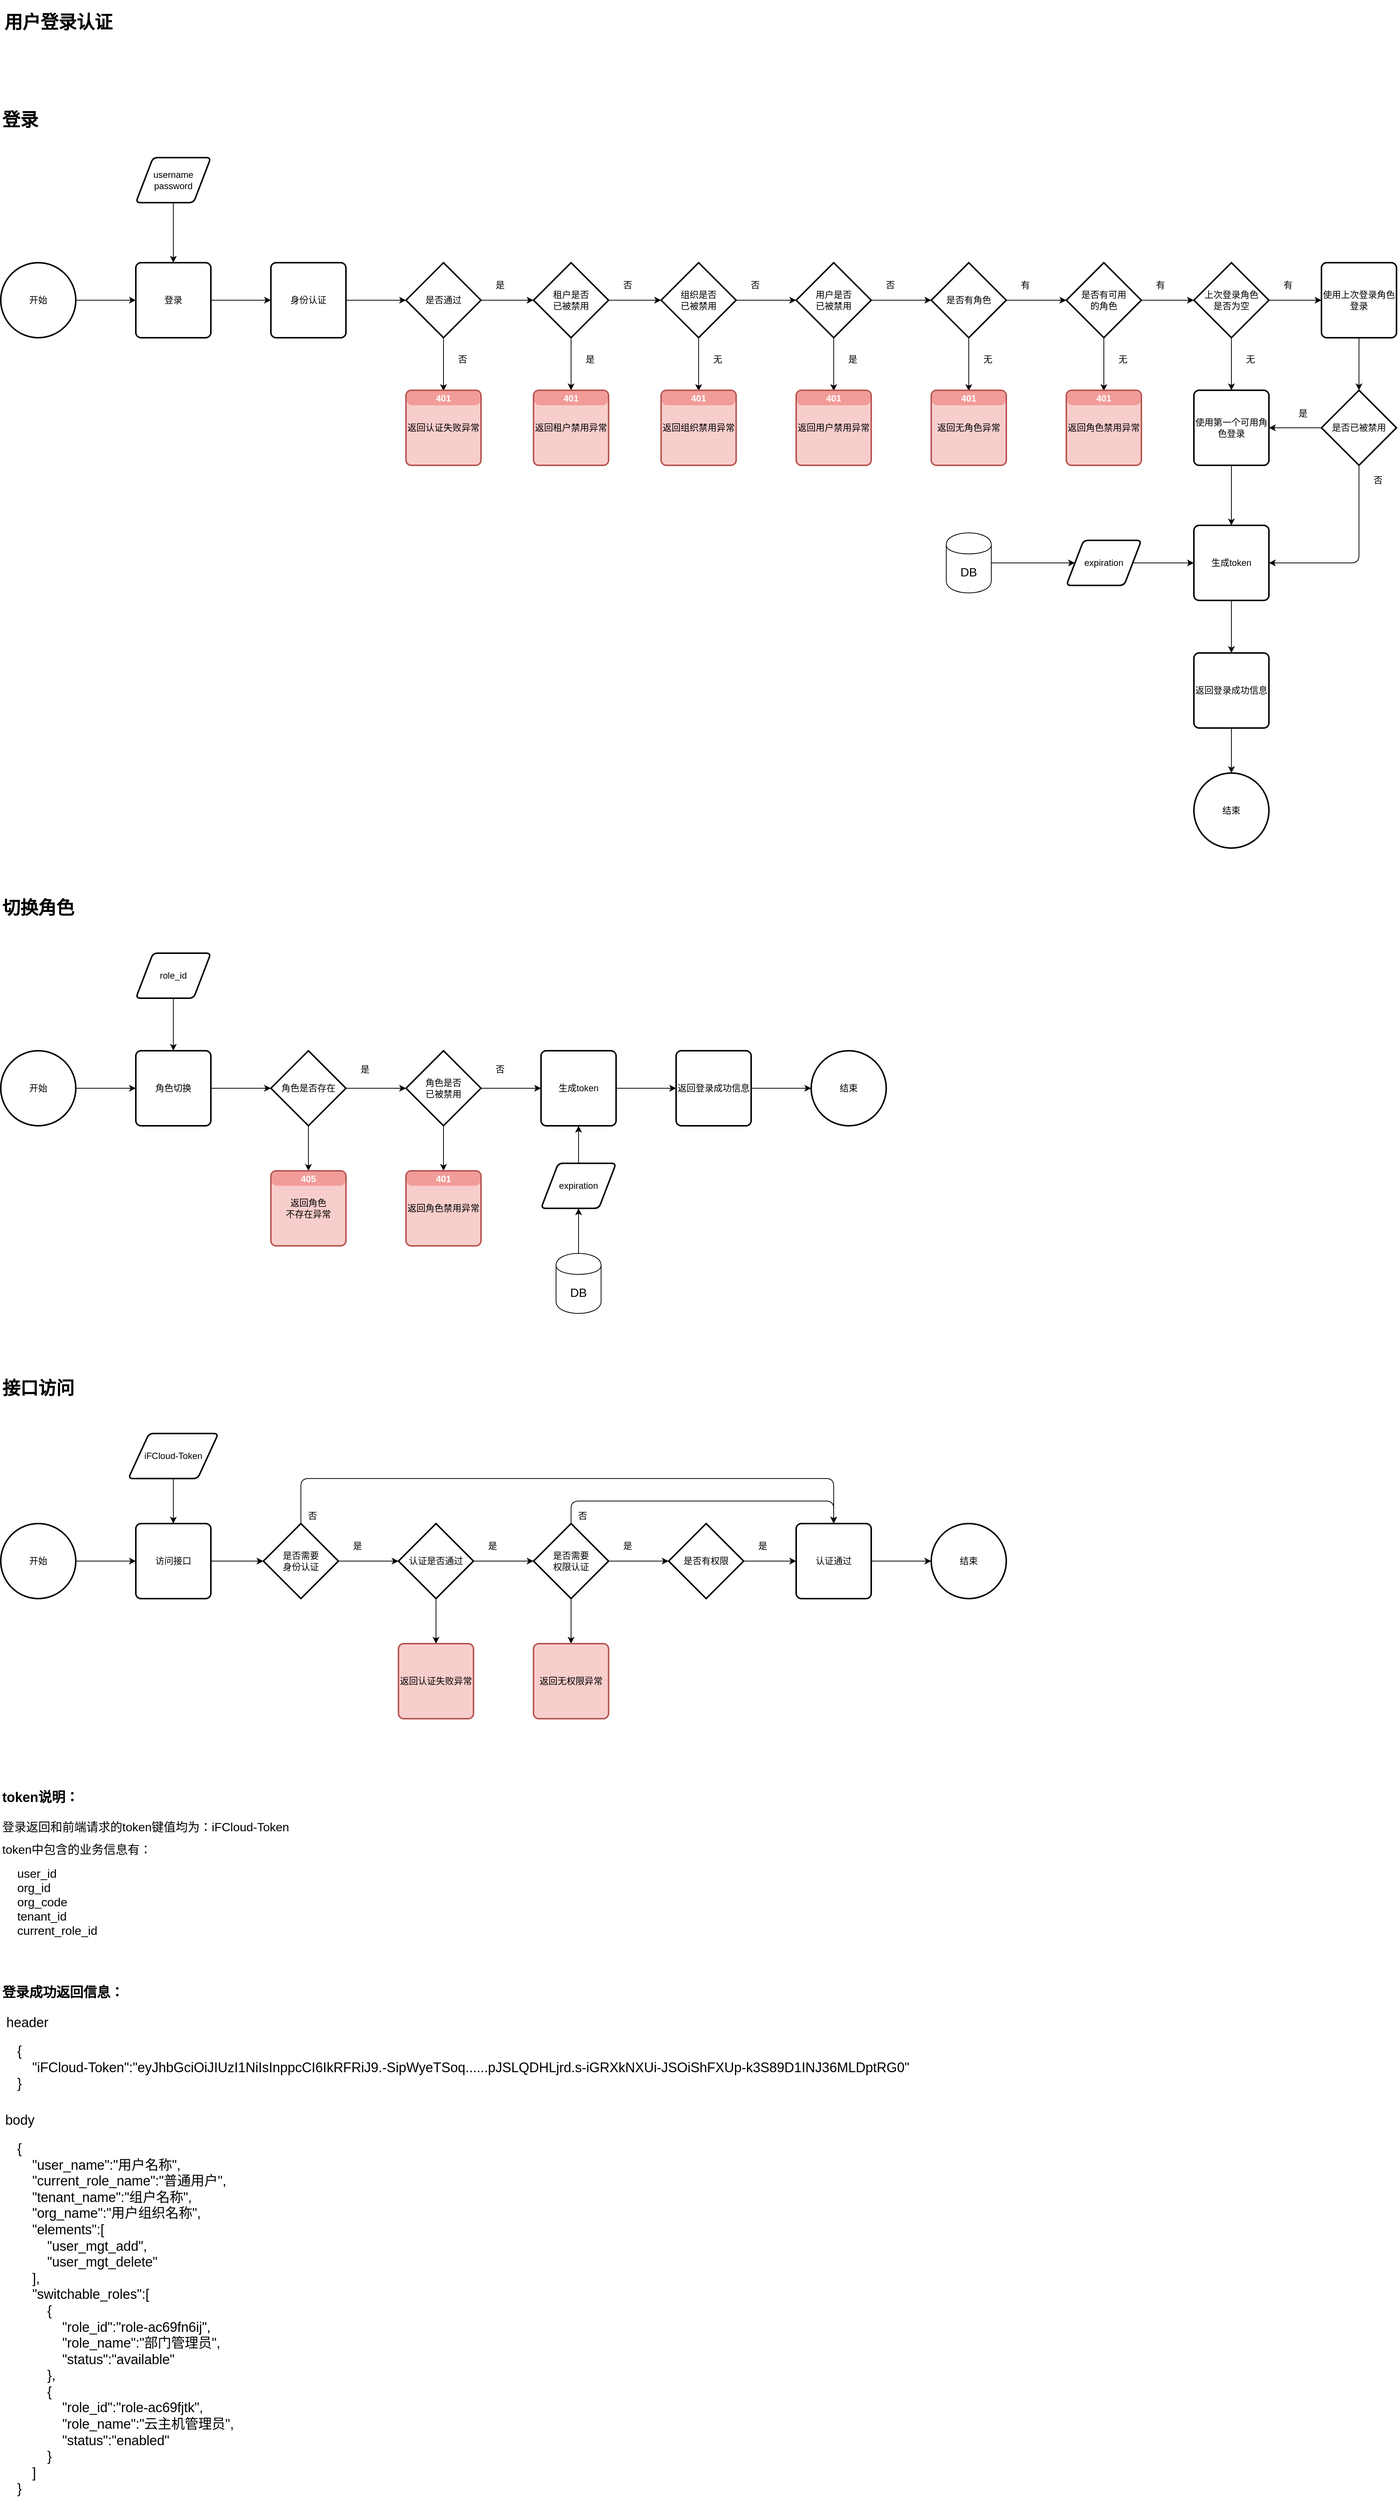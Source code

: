 <mxfile version="12.8.1" type="github">
  <diagram id="bKKuNhbVg70CuKS0t8Wp" name="第 1 页">
    <mxGraphModel dx="2000" dy="1172" grid="1" gridSize="10" guides="1" tooltips="1" connect="1" arrows="1" fold="1" page="1" pageScale="1" pageWidth="2000" pageHeight="1200" math="0" shadow="0">
      <root>
        <mxCell id="0" />
        <mxCell id="1" parent="0" />
        <mxCell id="bSy5o8476wJf-g97gq2l-7" value="" style="edgeStyle=orthogonalEdgeStyle;rounded=0;orthogonalLoop=1;jettySize=auto;html=1;" edge="1" parent="1" source="bSy5o8476wJf-g97gq2l-1" target="bSy5o8476wJf-g97gq2l-6">
          <mxGeometry relative="1" as="geometry" />
        </mxCell>
        <mxCell id="bSy5o8476wJf-g97gq2l-1" value="登录" style="rounded=1;whiteSpace=wrap;html=1;absoluteArcSize=1;arcSize=14;strokeWidth=2;" vertex="1" parent="1">
          <mxGeometry x="220" y="380" width="100" height="100" as="geometry" />
        </mxCell>
        <mxCell id="bSy5o8476wJf-g97gq2l-9" style="edgeStyle=orthogonalEdgeStyle;rounded=0;orthogonalLoop=1;jettySize=auto;html=1;" edge="1" parent="1" source="bSy5o8476wJf-g97gq2l-6" target="bSy5o8476wJf-g97gq2l-8">
          <mxGeometry relative="1" as="geometry" />
        </mxCell>
        <mxCell id="bSy5o8476wJf-g97gq2l-6" value="身份认证" style="rounded=1;whiteSpace=wrap;html=1;absoluteArcSize=1;arcSize=14;strokeWidth=2;" vertex="1" parent="1">
          <mxGeometry x="400" y="380" width="100" height="100" as="geometry" />
        </mxCell>
        <mxCell id="bSy5o8476wJf-g97gq2l-5" style="edgeStyle=orthogonalEdgeStyle;rounded=0;orthogonalLoop=1;jettySize=auto;html=1;" edge="1" parent="1" source="bSy5o8476wJf-g97gq2l-2" target="bSy5o8476wJf-g97gq2l-1">
          <mxGeometry relative="1" as="geometry" />
        </mxCell>
        <mxCell id="bSy5o8476wJf-g97gq2l-2" value="username&lt;br&gt;password" style="shape=parallelogram;html=1;strokeWidth=2;perimeter=parallelogramPerimeter;whiteSpace=wrap;rounded=1;arcSize=12;size=0.23;" vertex="1" parent="1">
          <mxGeometry x="220" y="240" width="100" height="60" as="geometry" />
        </mxCell>
        <mxCell id="bSy5o8476wJf-g97gq2l-14" value="" style="edgeStyle=orthogonalEdgeStyle;rounded=0;orthogonalLoop=1;jettySize=auto;html=1;entryX=0;entryY=0.5;entryDx=0;entryDy=0;entryPerimeter=0;" edge="1" parent="1" source="bSy5o8476wJf-g97gq2l-8" target="bSy5o8476wJf-g97gq2l-17">
          <mxGeometry relative="1" as="geometry">
            <mxPoint x="760" y="430" as="targetPoint" />
          </mxGeometry>
        </mxCell>
        <mxCell id="bSy5o8476wJf-g97gq2l-169" value="" style="edgeStyle=orthogonalEdgeStyle;rounded=1;orthogonalLoop=1;jettySize=auto;html=1;fontSize=12;" edge="1" parent="1" source="bSy5o8476wJf-g97gq2l-8" target="bSy5o8476wJf-g97gq2l-168">
          <mxGeometry relative="1" as="geometry" />
        </mxCell>
        <mxCell id="bSy5o8476wJf-g97gq2l-8" value="是否通过" style="strokeWidth=2;html=1;shape=mxgraph.flowchart.decision;whiteSpace=wrap;" vertex="1" parent="1">
          <mxGeometry x="580" y="380" width="100" height="100" as="geometry" />
        </mxCell>
        <mxCell id="bSy5o8476wJf-g97gq2l-12" value="否" style="text;html=1;align=center;verticalAlign=middle;resizable=0;points=[];autosize=1;" vertex="1" parent="1">
          <mxGeometry x="640" y="499" width="30" height="20" as="geometry" />
        </mxCell>
        <mxCell id="bSy5o8476wJf-g97gq2l-16" value="是" style="text;html=1;align=center;verticalAlign=middle;resizable=0;points=[];autosize=1;" vertex="1" parent="1">
          <mxGeometry x="690" y="400" width="30" height="20" as="geometry" />
        </mxCell>
        <mxCell id="bSy5o8476wJf-g97gq2l-19" style="edgeStyle=orthogonalEdgeStyle;rounded=0;orthogonalLoop=1;jettySize=auto;html=1;entryX=0.5;entryY=0;entryDx=0;entryDy=0;" edge="1" parent="1" source="bSy5o8476wJf-g97gq2l-17" target="bSy5o8476wJf-g97gq2l-163">
          <mxGeometry relative="1" as="geometry">
            <mxPoint x="800" y="550" as="targetPoint" />
          </mxGeometry>
        </mxCell>
        <mxCell id="bSy5o8476wJf-g97gq2l-56" style="edgeStyle=orthogonalEdgeStyle;rounded=0;orthogonalLoop=1;jettySize=auto;html=1;entryX=0;entryY=0.5;entryDx=0;entryDy=0;entryPerimeter=0;" edge="1" parent="1" source="bSy5o8476wJf-g97gq2l-17" target="bSy5o8476wJf-g97gq2l-53">
          <mxGeometry relative="1" as="geometry" />
        </mxCell>
        <mxCell id="bSy5o8476wJf-g97gq2l-17" value="租户是否&lt;br&gt;已被禁用" style="strokeWidth=2;html=1;shape=mxgraph.flowchart.decision;whiteSpace=wrap;" vertex="1" parent="1">
          <mxGeometry x="750" y="380" width="100" height="100" as="geometry" />
        </mxCell>
        <mxCell id="bSy5o8476wJf-g97gq2l-28" value="" style="edgeStyle=orthogonalEdgeStyle;rounded=0;orthogonalLoop=1;jettySize=auto;html=1;" edge="1" parent="1" source="bSy5o8476wJf-g97gq2l-21" target="bSy5o8476wJf-g97gq2l-27">
          <mxGeometry relative="1" as="geometry" />
        </mxCell>
        <mxCell id="bSy5o8476wJf-g97gq2l-183" value="" style="edgeStyle=orthogonalEdgeStyle;rounded=1;orthogonalLoop=1;jettySize=auto;html=1;fontSize=12;" edge="1" parent="1" source="bSy5o8476wJf-g97gq2l-21" target="bSy5o8476wJf-g97gq2l-180">
          <mxGeometry relative="1" as="geometry" />
        </mxCell>
        <mxCell id="bSy5o8476wJf-g97gq2l-21" value="是否有角色" style="strokeWidth=2;html=1;shape=mxgraph.flowchart.decision;whiteSpace=wrap;" vertex="1" parent="1">
          <mxGeometry x="1280" y="380" width="100" height="100" as="geometry" />
        </mxCell>
        <mxCell id="bSy5o8476wJf-g97gq2l-33" value="" style="edgeStyle=orthogonalEdgeStyle;rounded=0;orthogonalLoop=1;jettySize=auto;html=1;" edge="1" parent="1" source="bSy5o8476wJf-g97gq2l-27" target="bSy5o8476wJf-g97gq2l-32">
          <mxGeometry relative="1" as="geometry" />
        </mxCell>
        <mxCell id="bSy5o8476wJf-g97gq2l-187" value="" style="edgeStyle=orthogonalEdgeStyle;rounded=1;orthogonalLoop=1;jettySize=auto;html=1;fontSize=12;" edge="1" parent="1" source="bSy5o8476wJf-g97gq2l-27" target="bSy5o8476wJf-g97gq2l-186">
          <mxGeometry relative="1" as="geometry" />
        </mxCell>
        <mxCell id="bSy5o8476wJf-g97gq2l-27" value="是否有可用&lt;br&gt;的角色" style="strokeWidth=2;html=1;shape=mxgraph.flowchart.decision;whiteSpace=wrap;" vertex="1" parent="1">
          <mxGeometry x="1460" y="380" width="100" height="100" as="geometry" />
        </mxCell>
        <mxCell id="bSy5o8476wJf-g97gq2l-37" style="edgeStyle=orthogonalEdgeStyle;rounded=0;orthogonalLoop=1;jettySize=auto;html=1;entryX=0.5;entryY=0;entryDx=0;entryDy=0;" edge="1" parent="1" source="bSy5o8476wJf-g97gq2l-32" target="bSy5o8476wJf-g97gq2l-36">
          <mxGeometry relative="1" as="geometry" />
        </mxCell>
        <mxCell id="bSy5o8476wJf-g97gq2l-40" style="edgeStyle=orthogonalEdgeStyle;rounded=0;orthogonalLoop=1;jettySize=auto;html=1;" edge="1" parent="1" source="bSy5o8476wJf-g97gq2l-32" target="bSy5o8476wJf-g97gq2l-39">
          <mxGeometry relative="1" as="geometry" />
        </mxCell>
        <mxCell id="bSy5o8476wJf-g97gq2l-32" value="上次登录角色&lt;br&gt;是否为空" style="strokeWidth=2;html=1;shape=mxgraph.flowchart.decision;whiteSpace=wrap;" vertex="1" parent="1">
          <mxGeometry x="1630" y="380" width="100" height="100" as="geometry" />
        </mxCell>
        <mxCell id="bSy5o8476wJf-g97gq2l-20" value="是" style="text;html=1;align=center;verticalAlign=middle;resizable=0;points=[];autosize=1;" vertex="1" parent="1">
          <mxGeometry x="810" y="499" width="30" height="20" as="geometry" />
        </mxCell>
        <mxCell id="bSy5o8476wJf-g97gq2l-23" value="否" style="text;html=1;align=center;verticalAlign=middle;resizable=0;points=[];autosize=1;" vertex="1" parent="1">
          <mxGeometry x="860" y="400" width="30" height="20" as="geometry" />
        </mxCell>
        <mxCell id="bSy5o8476wJf-g97gq2l-26" value="无" style="text;html=1;align=center;verticalAlign=middle;resizable=0;points=[];autosize=1;" vertex="1" parent="1">
          <mxGeometry x="1340" y="499" width="30" height="20" as="geometry" />
        </mxCell>
        <mxCell id="bSy5o8476wJf-g97gq2l-31" value="无" style="text;html=1;align=center;verticalAlign=middle;resizable=0;points=[];autosize=1;" vertex="1" parent="1">
          <mxGeometry x="1520" y="499" width="30" height="20" as="geometry" />
        </mxCell>
        <mxCell id="bSy5o8476wJf-g97gq2l-34" value="有" style="text;html=1;align=center;verticalAlign=middle;resizable=0;points=[];autosize=1;" vertex="1" parent="1">
          <mxGeometry x="1390" y="400" width="30" height="20" as="geometry" />
        </mxCell>
        <mxCell id="bSy5o8476wJf-g97gq2l-35" value="有" style="text;html=1;align=center;verticalAlign=middle;resizable=0;points=[];autosize=1;" vertex="1" parent="1">
          <mxGeometry x="1570" y="400" width="30" height="20" as="geometry" />
        </mxCell>
        <mxCell id="bSy5o8476wJf-g97gq2l-47" value="" style="edgeStyle=orthogonalEdgeStyle;rounded=0;orthogonalLoop=1;jettySize=auto;html=1;" edge="1" parent="1" source="bSy5o8476wJf-g97gq2l-36" target="bSy5o8476wJf-g97gq2l-46">
          <mxGeometry relative="1" as="geometry" />
        </mxCell>
        <mxCell id="bSy5o8476wJf-g97gq2l-36" value="使用第一个可用角色登录" style="rounded=1;whiteSpace=wrap;html=1;absoluteArcSize=1;arcSize=14;strokeWidth=2;" vertex="1" parent="1">
          <mxGeometry x="1630" y="550" width="100" height="100" as="geometry" />
        </mxCell>
        <mxCell id="bSy5o8476wJf-g97gq2l-51" value="" style="edgeStyle=orthogonalEdgeStyle;rounded=0;orthogonalLoop=1;jettySize=auto;html=1;" edge="1" parent="1" source="bSy5o8476wJf-g97gq2l-46" target="bSy5o8476wJf-g97gq2l-50">
          <mxGeometry relative="1" as="geometry" />
        </mxCell>
        <mxCell id="bSy5o8476wJf-g97gq2l-46" value="生成token" style="rounded=1;whiteSpace=wrap;html=1;absoluteArcSize=1;arcSize=14;strokeWidth=2;" vertex="1" parent="1">
          <mxGeometry x="1630" y="730" width="100" height="100" as="geometry" />
        </mxCell>
        <mxCell id="bSy5o8476wJf-g97gq2l-135" value="" style="edgeStyle=orthogonalEdgeStyle;rounded=0;orthogonalLoop=1;jettySize=auto;html=1;fontSize=12;" edge="1" parent="1" source="bSy5o8476wJf-g97gq2l-50" target="bSy5o8476wJf-g97gq2l-134">
          <mxGeometry relative="1" as="geometry" />
        </mxCell>
        <mxCell id="bSy5o8476wJf-g97gq2l-50" value="返回登录成功信息" style="rounded=1;whiteSpace=wrap;html=1;absoluteArcSize=1;arcSize=14;strokeWidth=2;" vertex="1" parent="1">
          <mxGeometry x="1630" y="900" width="100" height="100" as="geometry" />
        </mxCell>
        <mxCell id="bSy5o8476wJf-g97gq2l-38" value="无" style="text;html=1;align=center;verticalAlign=middle;resizable=0;points=[];autosize=1;" vertex="1" parent="1">
          <mxGeometry x="1690" y="499" width="30" height="20" as="geometry" />
        </mxCell>
        <mxCell id="bSy5o8476wJf-g97gq2l-43" style="edgeStyle=orthogonalEdgeStyle;rounded=0;orthogonalLoop=1;jettySize=auto;html=1;entryX=0.5;entryY=0;entryDx=0;entryDy=0;entryPerimeter=0;" edge="1" parent="1" source="bSy5o8476wJf-g97gq2l-39" target="bSy5o8476wJf-g97gq2l-42">
          <mxGeometry relative="1" as="geometry" />
        </mxCell>
        <mxCell id="bSy5o8476wJf-g97gq2l-39" value="使用上次登录角色登录" style="rounded=1;whiteSpace=wrap;html=1;absoluteArcSize=1;arcSize=14;strokeWidth=2;" vertex="1" parent="1">
          <mxGeometry x="1800" y="380" width="100" height="100" as="geometry" />
        </mxCell>
        <mxCell id="bSy5o8476wJf-g97gq2l-41" value="有" style="text;html=1;align=center;verticalAlign=middle;resizable=0;points=[];autosize=1;" vertex="1" parent="1">
          <mxGeometry x="1740" y="400" width="30" height="20" as="geometry" />
        </mxCell>
        <mxCell id="bSy5o8476wJf-g97gq2l-44" style="edgeStyle=orthogonalEdgeStyle;rounded=0;orthogonalLoop=1;jettySize=auto;html=1;" edge="1" parent="1" source="bSy5o8476wJf-g97gq2l-42" target="bSy5o8476wJf-g97gq2l-36">
          <mxGeometry relative="1" as="geometry" />
        </mxCell>
        <mxCell id="bSy5o8476wJf-g97gq2l-48" style="edgeStyle=orthogonalEdgeStyle;rounded=1;orthogonalLoop=1;jettySize=auto;html=1;entryX=1;entryY=0.5;entryDx=0;entryDy=0;" edge="1" parent="1" source="bSy5o8476wJf-g97gq2l-42" target="bSy5o8476wJf-g97gq2l-46">
          <mxGeometry relative="1" as="geometry">
            <Array as="points">
              <mxPoint x="1850" y="780" />
            </Array>
          </mxGeometry>
        </mxCell>
        <mxCell id="bSy5o8476wJf-g97gq2l-42" value="是否已被禁用" style="strokeWidth=2;html=1;shape=mxgraph.flowchart.decision;whiteSpace=wrap;" vertex="1" parent="1">
          <mxGeometry x="1800" y="550" width="100" height="100" as="geometry" />
        </mxCell>
        <mxCell id="bSy5o8476wJf-g97gq2l-45" value="是" style="text;html=1;align=center;verticalAlign=middle;resizable=0;points=[];autosize=1;" vertex="1" parent="1">
          <mxGeometry x="1760" y="571" width="30" height="20" as="geometry" />
        </mxCell>
        <mxCell id="bSy5o8476wJf-g97gq2l-49" value="否" style="text;html=1;align=center;verticalAlign=middle;resizable=0;points=[];autosize=1;" vertex="1" parent="1">
          <mxGeometry x="1860" y="660" width="30" height="20" as="geometry" />
        </mxCell>
        <mxCell id="bSy5o8476wJf-g97gq2l-62" style="edgeStyle=orthogonalEdgeStyle;rounded=0;orthogonalLoop=1;jettySize=auto;html=1;entryX=0;entryY=0.5;entryDx=0;entryDy=0;entryPerimeter=0;" edge="1" parent="1" source="bSy5o8476wJf-g97gq2l-53" target="bSy5o8476wJf-g97gq2l-59">
          <mxGeometry relative="1" as="geometry" />
        </mxCell>
        <mxCell id="bSy5o8476wJf-g97gq2l-181" value="" style="edgeStyle=orthogonalEdgeStyle;rounded=1;orthogonalLoop=1;jettySize=auto;html=1;fontSize=12;" edge="1" parent="1" source="bSy5o8476wJf-g97gq2l-53" target="bSy5o8476wJf-g97gq2l-172">
          <mxGeometry relative="1" as="geometry" />
        </mxCell>
        <mxCell id="bSy5o8476wJf-g97gq2l-53" value="组织是否&lt;br&gt;已被禁用" style="strokeWidth=2;html=1;shape=mxgraph.flowchart.decision;whiteSpace=wrap;" vertex="1" parent="1">
          <mxGeometry x="920" y="380" width="100" height="100" as="geometry" />
        </mxCell>
        <mxCell id="bSy5o8476wJf-g97gq2l-55" value="无" style="text;html=1;align=center;verticalAlign=middle;resizable=0;points=[];autosize=1;" vertex="1" parent="1">
          <mxGeometry x="980" y="499" width="30" height="20" as="geometry" />
        </mxCell>
        <mxCell id="bSy5o8476wJf-g97gq2l-63" style="edgeStyle=orthogonalEdgeStyle;rounded=0;orthogonalLoop=1;jettySize=auto;html=1;exitX=1;exitY=0.5;exitDx=0;exitDy=0;exitPerimeter=0;entryX=0;entryY=0.5;entryDx=0;entryDy=0;entryPerimeter=0;" edge="1" parent="1" source="bSy5o8476wJf-g97gq2l-59" target="bSy5o8476wJf-g97gq2l-21">
          <mxGeometry relative="1" as="geometry" />
        </mxCell>
        <mxCell id="bSy5o8476wJf-g97gq2l-182" value="" style="edgeStyle=orthogonalEdgeStyle;rounded=1;orthogonalLoop=1;jettySize=auto;html=1;fontSize=12;" edge="1" parent="1" source="bSy5o8476wJf-g97gq2l-59" target="bSy5o8476wJf-g97gq2l-177">
          <mxGeometry relative="1" as="geometry" />
        </mxCell>
        <mxCell id="bSy5o8476wJf-g97gq2l-59" value="用户是否&lt;br&gt;已被禁用" style="strokeWidth=2;html=1;shape=mxgraph.flowchart.decision;whiteSpace=wrap;" vertex="1" parent="1">
          <mxGeometry x="1100" y="380" width="100" height="100" as="geometry" />
        </mxCell>
        <mxCell id="bSy5o8476wJf-g97gq2l-61" value="是" style="text;html=1;align=center;verticalAlign=middle;resizable=0;points=[];autosize=1;" vertex="1" parent="1">
          <mxGeometry x="1160" y="499" width="30" height="20" as="geometry" />
        </mxCell>
        <mxCell id="bSy5o8476wJf-g97gq2l-64" value="否" style="text;html=1;align=center;verticalAlign=middle;resizable=0;points=[];autosize=1;" vertex="1" parent="1">
          <mxGeometry x="1030" y="400" width="30" height="20" as="geometry" />
        </mxCell>
        <mxCell id="bSy5o8476wJf-g97gq2l-65" value="否" style="text;html=1;align=center;verticalAlign=middle;resizable=0;points=[];autosize=1;" vertex="1" parent="1">
          <mxGeometry x="1210" y="400" width="30" height="20" as="geometry" />
        </mxCell>
        <mxCell id="bSy5o8476wJf-g97gq2l-66" value="&lt;h1&gt;用户登录认证&lt;/h1&gt;&lt;p&gt;&lt;br&gt;&lt;/p&gt;" style="text;html=1;strokeColor=none;fillColor=none;spacing=5;spacingTop=-20;whiteSpace=wrap;overflow=hidden;rounded=0;" vertex="1" parent="1">
          <mxGeometry x="40" y="40" width="190" height="120" as="geometry" />
        </mxCell>
        <mxCell id="bSy5o8476wJf-g97gq2l-67" value="token说明：" style="text;html=1;align=left;verticalAlign=middle;resizable=0;points=[];autosize=1;strokeWidth=1;fontSize=18;fontStyle=1" vertex="1" parent="1">
          <mxGeometry x="40" y="2410" width="120" height="30" as="geometry" />
        </mxCell>
        <mxCell id="bSy5o8476wJf-g97gq2l-69" value="token中包含的业务信息有：" style="text;html=1;align=left;verticalAlign=middle;resizable=0;points=[];autosize=1;fontSize=16;" vertex="1" parent="1">
          <mxGeometry x="40" y="2484" width="210" height="20" as="geometry" />
        </mxCell>
        <mxCell id="bSy5o8476wJf-g97gq2l-70" value="登录返回和前端请求的token键值均为：iFCloud-Token" style="text;html=1;align=left;verticalAlign=middle;resizable=0;points=[];autosize=1;fontSize=16;" vertex="1" parent="1">
          <mxGeometry x="40" y="2454" width="400" height="20" as="geometry" />
        </mxCell>
        <mxCell id="bSy5o8476wJf-g97gq2l-71" value="user_id&lt;br&gt;org_id&lt;br&gt;org_code&lt;br&gt;tenant_id&lt;br&gt;current_role_id&lt;br&gt;" style="text;html=1;align=left;verticalAlign=middle;resizable=0;points=[];autosize=1;fontSize=16;" vertex="1" parent="1">
          <mxGeometry x="60" y="2514" width="120" height="100" as="geometry" />
        </mxCell>
        <mxCell id="bSy5o8476wJf-g97gq2l-75" style="edgeStyle=orthogonalEdgeStyle;rounded=0;orthogonalLoop=1;jettySize=auto;html=1;fontSize=16;" edge="1" parent="1" source="bSy5o8476wJf-g97gq2l-73" target="bSy5o8476wJf-g97gq2l-46">
          <mxGeometry relative="1" as="geometry" />
        </mxCell>
        <mxCell id="bSy5o8476wJf-g97gq2l-73" value="expiration" style="shape=parallelogram;html=1;strokeWidth=2;perimeter=parallelogramPerimeter;whiteSpace=wrap;rounded=1;arcSize=12;size=0.23;" vertex="1" parent="1">
          <mxGeometry x="1460" y="750" width="100" height="60" as="geometry" />
        </mxCell>
        <mxCell id="bSy5o8476wJf-g97gq2l-76" style="edgeStyle=orthogonalEdgeStyle;rounded=0;orthogonalLoop=1;jettySize=auto;html=1;entryX=0;entryY=0.5;entryDx=0;entryDy=0;fontSize=16;" edge="1" parent="1" source="bSy5o8476wJf-g97gq2l-74" target="bSy5o8476wJf-g97gq2l-73">
          <mxGeometry relative="1" as="geometry" />
        </mxCell>
        <mxCell id="bSy5o8476wJf-g97gq2l-74" value="DB" style="shape=cylinder;whiteSpace=wrap;html=1;boundedLbl=1;backgroundOutline=1;strokeWidth=1;fontSize=16;align=center;" vertex="1" parent="1">
          <mxGeometry x="1300" y="740" width="60" height="80" as="geometry" />
        </mxCell>
        <mxCell id="bSy5o8476wJf-g97gq2l-78" value="登录成功返回信息：" style="text;html=1;align=left;verticalAlign=middle;resizable=0;points=[];autosize=1;strokeWidth=1;fontSize=18;fontStyle=1" vertex="1" parent="1">
          <mxGeometry x="40" y="2670" width="180" height="30" as="geometry" />
        </mxCell>
        <mxCell id="bSy5o8476wJf-g97gq2l-79" value="header" style="text;html=1;align=center;verticalAlign=middle;resizable=0;points=[];autosize=1;fontSize=18;" vertex="1" parent="1">
          <mxGeometry x="40" y="2710" width="70" height="30" as="geometry" />
        </mxCell>
        <mxCell id="bSy5o8476wJf-g97gq2l-81" value="&lt;div&gt;{&lt;/div&gt;&lt;div&gt;&amp;nbsp; &amp;nbsp; &quot;iFCloud-Token&quot;:&quot;eyJhbGciOiJIUzI1NiIsInppcCI6IkRFRiJ9.-SipWyeTSoq......pJSLQDHLjrd.s-iGRXkNXUi-JSOiShFXUp-k3S89D1INJ36MLDptRG0&quot;&lt;/div&gt;&lt;div&gt;}&lt;/div&gt;" style="text;html=1;align=left;verticalAlign=middle;resizable=0;points=[];autosize=1;fontSize=18;" vertex="1" parent="1">
          <mxGeometry x="60" y="2750" width="1220" height="70" as="geometry" />
        </mxCell>
        <mxCell id="bSy5o8476wJf-g97gq2l-82" value="body" style="text;html=1;align=center;verticalAlign=middle;resizable=0;points=[];autosize=1;fontSize=18;" vertex="1" parent="1">
          <mxGeometry x="40" y="2840" width="50" height="30" as="geometry" />
        </mxCell>
        <mxCell id="bSy5o8476wJf-g97gq2l-83" value="&lt;div&gt;{&lt;/div&gt;&lt;div&gt;&amp;nbsp; &amp;nbsp; &quot;user_name&quot;:&quot;用户名称&quot;,&lt;/div&gt;&lt;div&gt;&amp;nbsp; &amp;nbsp; &quot;current_role_name&quot;:&quot;普通用户&quot;,&lt;/div&gt;&lt;div&gt;&amp;nbsp; &amp;nbsp; &quot;tenant_name&quot;:&quot;组户名称&quot;,&lt;/div&gt;&lt;div&gt;&amp;nbsp; &amp;nbsp; &quot;org_name&quot;:&quot;用户组织名称&quot;,&lt;/div&gt;&lt;div&gt;&amp;nbsp; &amp;nbsp; &quot;elements&quot;:[&lt;/div&gt;&lt;div&gt;&amp;nbsp; &amp;nbsp; &amp;nbsp; &amp;nbsp; &quot;user_mgt_add&quot;,&lt;/div&gt;&lt;div&gt;&amp;nbsp; &amp;nbsp; &amp;nbsp; &amp;nbsp; &quot;user_mgt_delete&quot;&lt;/div&gt;&lt;div&gt;&amp;nbsp; &amp;nbsp; ],&lt;/div&gt;&lt;div&gt;&amp;nbsp; &amp;nbsp; &quot;switchable_roles&quot;:[&lt;/div&gt;&lt;div&gt;&amp;nbsp; &amp;nbsp; &amp;nbsp; &amp;nbsp; {&lt;/div&gt;&lt;div&gt;&amp;nbsp; &amp;nbsp; &amp;nbsp; &amp;nbsp; &amp;nbsp; &amp;nbsp; &quot;role_id&quot;:&quot;role-ac69fn6ij&quot;,&lt;/div&gt;&lt;div&gt;&amp;nbsp; &amp;nbsp; &amp;nbsp; &amp;nbsp; &amp;nbsp; &amp;nbsp; &quot;role_name&quot;:&quot;部门管理员&quot;,&lt;/div&gt;&lt;div&gt;&amp;nbsp; &amp;nbsp; &amp;nbsp; &amp;nbsp; &amp;nbsp; &amp;nbsp; &quot;status&quot;:&quot;available&quot;&lt;/div&gt;&lt;div&gt;&amp;nbsp; &amp;nbsp; &amp;nbsp; &amp;nbsp; },&lt;/div&gt;&lt;div&gt;&amp;nbsp; &amp;nbsp; &amp;nbsp; &amp;nbsp; {&lt;/div&gt;&lt;div&gt;&amp;nbsp; &amp;nbsp; &amp;nbsp; &amp;nbsp; &amp;nbsp; &amp;nbsp; &quot;role_id&quot;:&quot;role-ac69fjtk&quot;,&lt;/div&gt;&lt;div&gt;&amp;nbsp; &amp;nbsp; &amp;nbsp; &amp;nbsp; &amp;nbsp; &amp;nbsp; &quot;role_name&quot;:&quot;云主机管理员&quot;,&lt;/div&gt;&lt;div&gt;&amp;nbsp; &amp;nbsp; &amp;nbsp; &amp;nbsp; &amp;nbsp; &amp;nbsp; &quot;status&quot;:&quot;enabled&quot;&lt;/div&gt;&lt;div&gt;&amp;nbsp; &amp;nbsp; &amp;nbsp; &amp;nbsp; }&lt;/div&gt;&lt;div&gt;&amp;nbsp; &amp;nbsp; ]&lt;/div&gt;&lt;div&gt;}&lt;/div&gt;" style="text;html=1;align=left;verticalAlign=middle;resizable=0;points=[];autosize=1;fontSize=18;" vertex="1" parent="1">
          <mxGeometry x="60" y="2880" width="310" height="480" as="geometry" />
        </mxCell>
        <mxCell id="bSy5o8476wJf-g97gq2l-89" style="edgeStyle=orthogonalEdgeStyle;rounded=0;orthogonalLoop=1;jettySize=auto;html=1;fontSize=18;" edge="1" parent="1" source="bSy5o8476wJf-g97gq2l-84" target="bSy5o8476wJf-g97gq2l-88">
          <mxGeometry relative="1" as="geometry" />
        </mxCell>
        <mxCell id="bSy5o8476wJf-g97gq2l-84" value="角色切换" style="rounded=1;whiteSpace=wrap;html=1;absoluteArcSize=1;arcSize=14;strokeWidth=2;" vertex="1" parent="1">
          <mxGeometry x="220" y="1430" width="100" height="100" as="geometry" />
        </mxCell>
        <mxCell id="bSy5o8476wJf-g97gq2l-87" style="edgeStyle=orthogonalEdgeStyle;rounded=0;orthogonalLoop=1;jettySize=auto;html=1;entryX=0.5;entryY=0;entryDx=0;entryDy=0;fontSize=18;" edge="1" parent="1" source="bSy5o8476wJf-g97gq2l-86" target="bSy5o8476wJf-g97gq2l-84">
          <mxGeometry relative="1" as="geometry" />
        </mxCell>
        <mxCell id="bSy5o8476wJf-g97gq2l-86" value="role_id" style="shape=parallelogram;html=1;strokeWidth=2;perimeter=parallelogramPerimeter;whiteSpace=wrap;rounded=1;arcSize=12;size=0.23;" vertex="1" parent="1">
          <mxGeometry x="220" y="1300" width="100" height="60" as="geometry" />
        </mxCell>
        <mxCell id="bSy5o8476wJf-g97gq2l-91" value="" style="edgeStyle=orthogonalEdgeStyle;rounded=0;orthogonalLoop=1;jettySize=auto;html=1;fontSize=18;" edge="1" parent="1" source="bSy5o8476wJf-g97gq2l-88" target="bSy5o8476wJf-g97gq2l-90">
          <mxGeometry relative="1" as="geometry" />
        </mxCell>
        <mxCell id="bSy5o8476wJf-g97gq2l-106" style="edgeStyle=orthogonalEdgeStyle;rounded=0;orthogonalLoop=1;jettySize=auto;html=1;fontSize=12;entryX=0.5;entryY=0;entryDx=0;entryDy=0;" edge="1" parent="1" source="bSy5o8476wJf-g97gq2l-88" target="bSy5o8476wJf-g97gq2l-189">
          <mxGeometry relative="1" as="geometry">
            <mxPoint x="450" y="1590" as="targetPoint" />
          </mxGeometry>
        </mxCell>
        <mxCell id="bSy5o8476wJf-g97gq2l-88" value="角色是否存在" style="strokeWidth=2;html=1;shape=mxgraph.flowchart.decision;whiteSpace=wrap;" vertex="1" parent="1">
          <mxGeometry x="400" y="1430" width="100" height="100" as="geometry" />
        </mxCell>
        <mxCell id="bSy5o8476wJf-g97gq2l-100" value="" style="edgeStyle=orthogonalEdgeStyle;rounded=0;orthogonalLoop=1;jettySize=auto;html=1;fontSize=18;" edge="1" parent="1" source="bSy5o8476wJf-g97gq2l-90" target="bSy5o8476wJf-g97gq2l-93">
          <mxGeometry relative="1" as="geometry" />
        </mxCell>
        <mxCell id="bSy5o8476wJf-g97gq2l-109" value="" style="edgeStyle=orthogonalEdgeStyle;rounded=0;orthogonalLoop=1;jettySize=auto;html=1;fontSize=12;entryX=0.5;entryY=0;entryDx=0;entryDy=0;" edge="1" parent="1" source="bSy5o8476wJf-g97gq2l-90" target="bSy5o8476wJf-g97gq2l-192">
          <mxGeometry relative="1" as="geometry">
            <mxPoint x="630" y="1590" as="targetPoint" />
          </mxGeometry>
        </mxCell>
        <mxCell id="bSy5o8476wJf-g97gq2l-90" value="角色是否&lt;br&gt;已被禁用" style="strokeWidth=2;html=1;shape=mxgraph.flowchart.decision;whiteSpace=wrap;" vertex="1" parent="1">
          <mxGeometry x="580" y="1430" width="100" height="100" as="geometry" />
        </mxCell>
        <mxCell id="bSy5o8476wJf-g97gq2l-99" value="" style="edgeStyle=orthogonalEdgeStyle;rounded=0;orthogonalLoop=1;jettySize=auto;html=1;fontSize=18;" edge="1" parent="1" source="bSy5o8476wJf-g97gq2l-93" target="bSy5o8476wJf-g97gq2l-94">
          <mxGeometry relative="1" as="geometry" />
        </mxCell>
        <mxCell id="bSy5o8476wJf-g97gq2l-93" value="生成token" style="rounded=1;whiteSpace=wrap;html=1;absoluteArcSize=1;arcSize=14;strokeWidth=2;" vertex="1" parent="1">
          <mxGeometry x="760" y="1430" width="100" height="100" as="geometry" />
        </mxCell>
        <mxCell id="bSy5o8476wJf-g97gq2l-137" value="" style="edgeStyle=orthogonalEdgeStyle;rounded=0;orthogonalLoop=1;jettySize=auto;html=1;fontSize=12;" edge="1" parent="1" source="bSy5o8476wJf-g97gq2l-94" target="bSy5o8476wJf-g97gq2l-136">
          <mxGeometry relative="1" as="geometry" />
        </mxCell>
        <mxCell id="bSy5o8476wJf-g97gq2l-94" value="返回登录成功信息" style="rounded=1;whiteSpace=wrap;html=1;absoluteArcSize=1;arcSize=14;strokeWidth=2;" vertex="1" parent="1">
          <mxGeometry x="940" y="1430" width="100" height="100" as="geometry" />
        </mxCell>
        <mxCell id="bSy5o8476wJf-g97gq2l-103" value="是" style="text;html=1;align=center;verticalAlign=middle;resizable=0;points=[];autosize=1;fontSize=12;" vertex="1" parent="1">
          <mxGeometry x="510" y="1445" width="30" height="20" as="geometry" />
        </mxCell>
        <mxCell id="bSy5o8476wJf-g97gq2l-104" value="否" style="text;html=1;align=center;verticalAlign=middle;resizable=0;points=[];autosize=1;fontSize=12;" vertex="1" parent="1">
          <mxGeometry x="690" y="1445" width="30" height="20" as="geometry" />
        </mxCell>
        <mxCell id="bSy5o8476wJf-g97gq2l-123" value="" style="edgeStyle=orthogonalEdgeStyle;rounded=0;orthogonalLoop=1;jettySize=auto;html=1;fontSize=12;" edge="1" parent="1" source="bSy5o8476wJf-g97gq2l-110" target="bSy5o8476wJf-g97gq2l-122">
          <mxGeometry relative="1" as="geometry" />
        </mxCell>
        <mxCell id="bSy5o8476wJf-g97gq2l-110" value="访问接口" style="rounded=1;whiteSpace=wrap;html=1;absoluteArcSize=1;arcSize=14;strokeWidth=2;" vertex="1" parent="1">
          <mxGeometry x="220" y="2060" width="100" height="100" as="geometry" />
        </mxCell>
        <mxCell id="bSy5o8476wJf-g97gq2l-112" style="edgeStyle=orthogonalEdgeStyle;rounded=0;orthogonalLoop=1;jettySize=auto;html=1;entryX=0.5;entryY=0;entryDx=0;entryDy=0;fontSize=12;" edge="1" parent="1" source="bSy5o8476wJf-g97gq2l-111" target="bSy5o8476wJf-g97gq2l-110">
          <mxGeometry relative="1" as="geometry" />
        </mxCell>
        <mxCell id="bSy5o8476wJf-g97gq2l-111" value="&lt;span style=&quot;text-align: left ; white-space: nowrap&quot;&gt;&lt;font style=&quot;font-size: 12px&quot;&gt;iFCloud-Token&lt;/font&gt;&lt;/span&gt;" style="shape=parallelogram;html=1;strokeWidth=2;perimeter=parallelogramPerimeter;whiteSpace=wrap;rounded=1;arcSize=12;size=0.23;" vertex="1" parent="1">
          <mxGeometry x="210" y="1940" width="120" height="60" as="geometry" />
        </mxCell>
        <mxCell id="bSy5o8476wJf-g97gq2l-113" value="登录" style="text;strokeColor=none;fillColor=none;html=1;fontSize=24;fontStyle=1;verticalAlign=middle;align=left;" vertex="1" parent="1">
          <mxGeometry x="40" y="170" width="100" height="40" as="geometry" />
        </mxCell>
        <mxCell id="bSy5o8476wJf-g97gq2l-114" value="切换角色" style="text;strokeColor=none;fillColor=none;html=1;fontSize=24;fontStyle=1;verticalAlign=middle;align=left;" vertex="1" parent="1">
          <mxGeometry x="40" y="1220" width="100" height="40" as="geometry" />
        </mxCell>
        <mxCell id="bSy5o8476wJf-g97gq2l-118" value="" style="edgeStyle=orthogonalEdgeStyle;rounded=0;orthogonalLoop=1;jettySize=auto;html=1;fontSize=12;" edge="1" parent="1" source="bSy5o8476wJf-g97gq2l-115" target="bSy5o8476wJf-g97gq2l-93">
          <mxGeometry relative="1" as="geometry" />
        </mxCell>
        <mxCell id="bSy5o8476wJf-g97gq2l-115" value="expiration" style="shape=parallelogram;html=1;strokeWidth=2;perimeter=parallelogramPerimeter;whiteSpace=wrap;rounded=1;arcSize=12;size=0.23;" vertex="1" parent="1">
          <mxGeometry x="760" y="1580" width="100" height="60" as="geometry" />
        </mxCell>
        <mxCell id="bSy5o8476wJf-g97gq2l-119" value="" style="edgeStyle=orthogonalEdgeStyle;rounded=0;orthogonalLoop=1;jettySize=auto;html=1;fontSize=12;" edge="1" parent="1" source="bSy5o8476wJf-g97gq2l-117" target="bSy5o8476wJf-g97gq2l-115">
          <mxGeometry relative="1" as="geometry" />
        </mxCell>
        <mxCell id="bSy5o8476wJf-g97gq2l-117" value="DB" style="shape=cylinder;whiteSpace=wrap;html=1;boundedLbl=1;backgroundOutline=1;strokeWidth=1;fontSize=16;align=center;" vertex="1" parent="1">
          <mxGeometry x="780" y="1700" width="60" height="80" as="geometry" />
        </mxCell>
        <mxCell id="bSy5o8476wJf-g97gq2l-120" value="接口访问" style="text;strokeColor=none;fillColor=none;html=1;fontSize=24;fontStyle=1;verticalAlign=middle;align=left;" vertex="1" parent="1">
          <mxGeometry x="40" y="1860" width="100" height="40" as="geometry" />
        </mxCell>
        <mxCell id="bSy5o8476wJf-g97gq2l-125" value="" style="edgeStyle=orthogonalEdgeStyle;rounded=0;orthogonalLoop=1;jettySize=auto;html=1;fontSize=12;" edge="1" parent="1" source="bSy5o8476wJf-g97gq2l-122" target="bSy5o8476wJf-g97gq2l-124">
          <mxGeometry relative="1" as="geometry" />
        </mxCell>
        <mxCell id="bSy5o8476wJf-g97gq2l-155" style="edgeStyle=orthogonalEdgeStyle;rounded=1;orthogonalLoop=1;jettySize=auto;html=1;entryX=0.5;entryY=0;entryDx=0;entryDy=0;fontSize=12;" edge="1" parent="1" source="bSy5o8476wJf-g97gq2l-122" target="bSy5o8476wJf-g97gq2l-145">
          <mxGeometry relative="1" as="geometry">
            <Array as="points">
              <mxPoint x="440" y="2000" />
              <mxPoint x="1150" y="2000" />
            </Array>
          </mxGeometry>
        </mxCell>
        <mxCell id="bSy5o8476wJf-g97gq2l-122" value="是否需要&lt;br&gt;身份认证" style="strokeWidth=2;html=1;shape=mxgraph.flowchart.decision;whiteSpace=wrap;fontSize=12;align=center;" vertex="1" parent="1">
          <mxGeometry x="390" y="2060" width="100" height="100" as="geometry" />
        </mxCell>
        <mxCell id="bSy5o8476wJf-g97gq2l-127" value="" style="edgeStyle=orthogonalEdgeStyle;rounded=0;orthogonalLoop=1;jettySize=auto;html=1;fontSize=12;" edge="1" parent="1" source="bSy5o8476wJf-g97gq2l-124" target="bSy5o8476wJf-g97gq2l-126">
          <mxGeometry relative="1" as="geometry" />
        </mxCell>
        <mxCell id="bSy5o8476wJf-g97gq2l-157" value="" style="edgeStyle=orthogonalEdgeStyle;rounded=1;orthogonalLoop=1;jettySize=auto;html=1;fontSize=12;" edge="1" parent="1" source="bSy5o8476wJf-g97gq2l-124" target="bSy5o8476wJf-g97gq2l-156">
          <mxGeometry relative="1" as="geometry" />
        </mxCell>
        <mxCell id="bSy5o8476wJf-g97gq2l-124" value="认证是否通过" style="strokeWidth=2;html=1;shape=mxgraph.flowchart.decision;whiteSpace=wrap;fontSize=12;align=center;" vertex="1" parent="1">
          <mxGeometry x="570" y="2060" width="100" height="100" as="geometry" />
        </mxCell>
        <mxCell id="bSy5o8476wJf-g97gq2l-129" value="" style="edgeStyle=orthogonalEdgeStyle;rounded=0;orthogonalLoop=1;jettySize=auto;html=1;fontSize=12;" edge="1" parent="1" source="bSy5o8476wJf-g97gq2l-126" target="bSy5o8476wJf-g97gq2l-128">
          <mxGeometry relative="1" as="geometry" />
        </mxCell>
        <mxCell id="bSy5o8476wJf-g97gq2l-158" style="edgeStyle=orthogonalEdgeStyle;rounded=1;orthogonalLoop=1;jettySize=auto;html=1;entryX=0.5;entryY=0;entryDx=0;entryDy=0;fontSize=12;" edge="1" parent="1" source="bSy5o8476wJf-g97gq2l-126" target="bSy5o8476wJf-g97gq2l-145">
          <mxGeometry relative="1" as="geometry">
            <Array as="points">
              <mxPoint x="800" y="2030" />
              <mxPoint x="1150" y="2030" />
            </Array>
          </mxGeometry>
        </mxCell>
        <mxCell id="bSy5o8476wJf-g97gq2l-161" value="" style="edgeStyle=orthogonalEdgeStyle;rounded=1;orthogonalLoop=1;jettySize=auto;html=1;fontSize=12;" edge="1" parent="1" source="bSy5o8476wJf-g97gq2l-126" target="bSy5o8476wJf-g97gq2l-160">
          <mxGeometry relative="1" as="geometry" />
        </mxCell>
        <mxCell id="bSy5o8476wJf-g97gq2l-126" value="是否需要&lt;br&gt;权限认证" style="strokeWidth=2;html=1;shape=mxgraph.flowchart.decision;whiteSpace=wrap;fontSize=12;align=center;" vertex="1" parent="1">
          <mxGeometry x="750" y="2060" width="100" height="100" as="geometry" />
        </mxCell>
        <mxCell id="bSy5o8476wJf-g97gq2l-131" value="" style="edgeStyle=orthogonalEdgeStyle;rounded=0;orthogonalLoop=1;jettySize=auto;html=1;fontSize=12;entryX=0;entryY=0.5;entryDx=0;entryDy=0;" edge="1" parent="1" source="bSy5o8476wJf-g97gq2l-128" target="bSy5o8476wJf-g97gq2l-145">
          <mxGeometry relative="1" as="geometry">
            <mxPoint x="1110" y="2110" as="targetPoint" />
          </mxGeometry>
        </mxCell>
        <mxCell id="bSy5o8476wJf-g97gq2l-128" value="是否有权限" style="strokeWidth=2;html=1;shape=mxgraph.flowchart.decision;whiteSpace=wrap;fontSize=12;align=center;" vertex="1" parent="1">
          <mxGeometry x="930" y="2060" width="100" height="100" as="geometry" />
        </mxCell>
        <mxCell id="bSy5o8476wJf-g97gq2l-133" value="" style="edgeStyle=orthogonalEdgeStyle;rounded=0;orthogonalLoop=1;jettySize=auto;html=1;fontSize=12;" edge="1" parent="1" source="bSy5o8476wJf-g97gq2l-132" target="bSy5o8476wJf-g97gq2l-1">
          <mxGeometry relative="1" as="geometry" />
        </mxCell>
        <mxCell id="bSy5o8476wJf-g97gq2l-132" value="开始" style="strokeWidth=2;html=1;shape=mxgraph.flowchart.start_2;whiteSpace=wrap;fontSize=12;align=center;" vertex="1" parent="1">
          <mxGeometry x="40" y="380" width="100" height="100" as="geometry" />
        </mxCell>
        <mxCell id="bSy5o8476wJf-g97gq2l-134" value="结束" style="strokeWidth=2;html=1;shape=mxgraph.flowchart.start_2;whiteSpace=wrap;fontSize=12;align=center;" vertex="1" parent="1">
          <mxGeometry x="1630" y="1060" width="100" height="100" as="geometry" />
        </mxCell>
        <mxCell id="bSy5o8476wJf-g97gq2l-136" value="结束" style="strokeWidth=2;html=1;shape=mxgraph.flowchart.start_2;whiteSpace=wrap;fontSize=12;align=center;" vertex="1" parent="1">
          <mxGeometry x="1120" y="1430" width="100" height="100" as="geometry" />
        </mxCell>
        <mxCell id="bSy5o8476wJf-g97gq2l-139" value="" style="edgeStyle=orthogonalEdgeStyle;rounded=0;orthogonalLoop=1;jettySize=auto;html=1;fontSize=12;" edge="1" parent="1" source="bSy5o8476wJf-g97gq2l-138" target="bSy5o8476wJf-g97gq2l-84">
          <mxGeometry relative="1" as="geometry" />
        </mxCell>
        <mxCell id="bSy5o8476wJf-g97gq2l-138" value="开始" style="strokeWidth=2;html=1;shape=mxgraph.flowchart.start_2;whiteSpace=wrap;fontSize=12;align=center;" vertex="1" parent="1">
          <mxGeometry x="40" y="1430" width="100" height="100" as="geometry" />
        </mxCell>
        <mxCell id="bSy5o8476wJf-g97gq2l-142" value="" style="edgeStyle=orthogonalEdgeStyle;rounded=0;orthogonalLoop=1;jettySize=auto;html=1;fontSize=12;entryX=0;entryY=0.5;entryDx=0;entryDy=0;" edge="1" parent="1" source="bSy5o8476wJf-g97gq2l-140" target="bSy5o8476wJf-g97gq2l-110">
          <mxGeometry relative="1" as="geometry">
            <mxPoint x="220" y="2110" as="targetPoint" />
          </mxGeometry>
        </mxCell>
        <mxCell id="bSy5o8476wJf-g97gq2l-140" value="开始" style="strokeWidth=2;html=1;shape=mxgraph.flowchart.start_2;whiteSpace=wrap;fontSize=12;align=center;" vertex="1" parent="1">
          <mxGeometry x="40" y="2060" width="100" height="100" as="geometry" />
        </mxCell>
        <mxCell id="bSy5o8476wJf-g97gq2l-147" value="" style="edgeStyle=orthogonalEdgeStyle;rounded=0;orthogonalLoop=1;jettySize=auto;html=1;fontSize=12;" edge="1" parent="1" source="bSy5o8476wJf-g97gq2l-145" target="bSy5o8476wJf-g97gq2l-146">
          <mxGeometry relative="1" as="geometry" />
        </mxCell>
        <mxCell id="bSy5o8476wJf-g97gq2l-145" value="认证通过" style="rounded=1;whiteSpace=wrap;html=1;absoluteArcSize=1;arcSize=14;strokeWidth=2;" vertex="1" parent="1">
          <mxGeometry x="1100" y="2060" width="100" height="100" as="geometry" />
        </mxCell>
        <mxCell id="bSy5o8476wJf-g97gq2l-146" value="结束" style="strokeWidth=2;html=1;shape=mxgraph.flowchart.start_2;whiteSpace=wrap;fontSize=12;align=center;" vertex="1" parent="1">
          <mxGeometry x="1280" y="2060" width="100" height="100" as="geometry" />
        </mxCell>
        <mxCell id="bSy5o8476wJf-g97gq2l-148" value="是" style="text;html=1;align=center;verticalAlign=middle;resizable=0;points=[];autosize=1;fontSize=12;" vertex="1" parent="1">
          <mxGeometry x="500" y="2080" width="30" height="20" as="geometry" />
        </mxCell>
        <mxCell id="bSy5o8476wJf-g97gq2l-149" value="是" style="text;html=1;align=center;verticalAlign=middle;resizable=0;points=[];autosize=1;fontSize=12;" vertex="1" parent="1">
          <mxGeometry x="680" y="2080" width="30" height="20" as="geometry" />
        </mxCell>
        <mxCell id="bSy5o8476wJf-g97gq2l-150" value="是" style="text;html=1;align=center;verticalAlign=middle;resizable=0;points=[];autosize=1;fontSize=12;" vertex="1" parent="1">
          <mxGeometry x="860" y="2080" width="30" height="20" as="geometry" />
        </mxCell>
        <mxCell id="bSy5o8476wJf-g97gq2l-151" value="是" style="text;html=1;align=center;verticalAlign=middle;resizable=0;points=[];autosize=1;fontSize=12;" vertex="1" parent="1">
          <mxGeometry x="1040" y="2080" width="30" height="20" as="geometry" />
        </mxCell>
        <mxCell id="bSy5o8476wJf-g97gq2l-154" value="否" style="text;html=1;align=center;verticalAlign=middle;resizable=0;points=[];autosize=1;fontSize=12;" vertex="1" parent="1">
          <mxGeometry x="440" y="2040" width="30" height="20" as="geometry" />
        </mxCell>
        <mxCell id="bSy5o8476wJf-g97gq2l-156" value="返回认证失败异常" style="rounded=1;whiteSpace=wrap;html=1;absoluteArcSize=1;arcSize=14;strokeWidth=2;fillColor=#f8cecc;strokeColor=#b85450;" vertex="1" parent="1">
          <mxGeometry x="570" y="2220" width="100" height="100" as="geometry" />
        </mxCell>
        <mxCell id="bSy5o8476wJf-g97gq2l-159" value="否" style="text;html=1;align=center;verticalAlign=middle;resizable=0;points=[];autosize=1;fontSize=12;" vertex="1" parent="1">
          <mxGeometry x="800" y="2040" width="30" height="20" as="geometry" />
        </mxCell>
        <mxCell id="bSy5o8476wJf-g97gq2l-160" value="返回无权限异常" style="rounded=1;whiteSpace=wrap;html=1;absoluteArcSize=1;arcSize=14;strokeWidth=2;fillColor=#f8cecc;strokeColor=#b85450;" vertex="1" parent="1">
          <mxGeometry x="750" y="2220" width="100" height="100" as="geometry" />
        </mxCell>
        <mxCell id="bSy5o8476wJf-g97gq2l-165" value="" style="group" vertex="1" connectable="0" parent="1">
          <mxGeometry x="750" y="550" width="100" height="100" as="geometry" />
        </mxCell>
        <mxCell id="bSy5o8476wJf-g97gq2l-163" value="返回租户禁用异常" style="rounded=1;whiteSpace=wrap;html=1;absoluteArcSize=1;arcSize=14;strokeWidth=2;fillColor=#f8cecc;strokeColor=#b85450;" vertex="1" parent="bSy5o8476wJf-g97gq2l-165">
          <mxGeometry width="100" height="100" as="geometry" />
        </mxCell>
        <mxCell id="bSy5o8476wJf-g97gq2l-164" value="&lt;font color=&quot;#ffffff&quot;&gt;401&lt;/font&gt;" style="rounded=1;whiteSpace=wrap;html=1;absoluteArcSize=1;arcSize=14;strokeWidth=2;fillColor=#F19C99;strokeColor=none;fontColor=#333333;fontStyle=1" vertex="1" parent="bSy5o8476wJf-g97gq2l-165">
          <mxGeometry x="1" y="1" width="98" height="19" as="geometry" />
        </mxCell>
        <mxCell id="bSy5o8476wJf-g97gq2l-166" value="" style="group" vertex="1" connectable="0" parent="1">
          <mxGeometry x="580" y="550" width="100" height="100" as="geometry" />
        </mxCell>
        <mxCell id="bSy5o8476wJf-g97gq2l-167" value="返回认证失败异常" style="rounded=1;whiteSpace=wrap;html=1;absoluteArcSize=1;arcSize=14;strokeWidth=2;fillColor=#f8cecc;strokeColor=#b85450;" vertex="1" parent="bSy5o8476wJf-g97gq2l-166">
          <mxGeometry width="100" height="100" as="geometry" />
        </mxCell>
        <mxCell id="bSy5o8476wJf-g97gq2l-168" value="&lt;font color=&quot;#ffffff&quot;&gt;401&lt;/font&gt;" style="rounded=1;whiteSpace=wrap;html=1;absoluteArcSize=1;arcSize=14;strokeWidth=2;fillColor=#F19C99;strokeColor=none;fontColor=#333333;fontStyle=1" vertex="1" parent="bSy5o8476wJf-g97gq2l-166">
          <mxGeometry x="1" y="1" width="98" height="19" as="geometry" />
        </mxCell>
        <mxCell id="bSy5o8476wJf-g97gq2l-170" value="" style="group" vertex="1" connectable="0" parent="1">
          <mxGeometry x="920" y="550" width="100" height="100" as="geometry" />
        </mxCell>
        <mxCell id="bSy5o8476wJf-g97gq2l-171" value="返回组织禁用异常" style="rounded=1;whiteSpace=wrap;html=1;absoluteArcSize=1;arcSize=14;strokeWidth=2;fillColor=#f8cecc;strokeColor=#b85450;" vertex="1" parent="bSy5o8476wJf-g97gq2l-170">
          <mxGeometry width="100" height="100" as="geometry" />
        </mxCell>
        <mxCell id="bSy5o8476wJf-g97gq2l-172" value="&lt;font color=&quot;#ffffff&quot;&gt;401&lt;/font&gt;" style="rounded=1;whiteSpace=wrap;html=1;absoluteArcSize=1;arcSize=14;strokeWidth=2;fillColor=#F19C99;strokeColor=none;fontColor=#333333;fontStyle=1" vertex="1" parent="bSy5o8476wJf-g97gq2l-170">
          <mxGeometry x="1" y="1" width="98" height="19" as="geometry" />
        </mxCell>
        <mxCell id="bSy5o8476wJf-g97gq2l-175" value="" style="group" vertex="1" connectable="0" parent="1">
          <mxGeometry x="1100" y="550" width="100" height="100" as="geometry" />
        </mxCell>
        <mxCell id="bSy5o8476wJf-g97gq2l-176" value="返回用户禁用异常" style="rounded=1;whiteSpace=wrap;html=1;absoluteArcSize=1;arcSize=14;strokeWidth=2;fillColor=#f8cecc;strokeColor=#b85450;" vertex="1" parent="bSy5o8476wJf-g97gq2l-175">
          <mxGeometry width="100" height="100" as="geometry" />
        </mxCell>
        <mxCell id="bSy5o8476wJf-g97gq2l-177" value="&lt;font color=&quot;#ffffff&quot;&gt;401&lt;/font&gt;" style="rounded=1;whiteSpace=wrap;html=1;absoluteArcSize=1;arcSize=14;strokeWidth=2;fillColor=#F19C99;strokeColor=none;fontColor=#333333;fontStyle=1" vertex="1" parent="bSy5o8476wJf-g97gq2l-175">
          <mxGeometry x="1" y="1" width="98" height="19" as="geometry" />
        </mxCell>
        <mxCell id="bSy5o8476wJf-g97gq2l-178" value="" style="group" vertex="1" connectable="0" parent="1">
          <mxGeometry x="1280" y="550" width="100" height="100" as="geometry" />
        </mxCell>
        <mxCell id="bSy5o8476wJf-g97gq2l-179" value="返回无角色异常" style="rounded=1;whiteSpace=wrap;html=1;absoluteArcSize=1;arcSize=14;strokeWidth=2;fillColor=#f8cecc;strokeColor=#b85450;" vertex="1" parent="bSy5o8476wJf-g97gq2l-178">
          <mxGeometry width="100" height="100" as="geometry" />
        </mxCell>
        <mxCell id="bSy5o8476wJf-g97gq2l-180" value="&lt;font color=&quot;#ffffff&quot;&gt;401&lt;/font&gt;" style="rounded=1;whiteSpace=wrap;html=1;absoluteArcSize=1;arcSize=14;strokeWidth=2;fillColor=#F19C99;strokeColor=none;fontColor=#333333;fontStyle=1" vertex="1" parent="bSy5o8476wJf-g97gq2l-178">
          <mxGeometry x="1" y="1" width="98" height="19" as="geometry" />
        </mxCell>
        <mxCell id="bSy5o8476wJf-g97gq2l-184" value="" style="group" vertex="1" connectable="0" parent="1">
          <mxGeometry x="1460" y="550" width="100" height="100" as="geometry" />
        </mxCell>
        <mxCell id="bSy5o8476wJf-g97gq2l-185" value="返回角色禁用异常" style="rounded=1;whiteSpace=wrap;html=1;absoluteArcSize=1;arcSize=14;strokeWidth=2;fillColor=#f8cecc;strokeColor=#b85450;" vertex="1" parent="bSy5o8476wJf-g97gq2l-184">
          <mxGeometry width="100" height="100" as="geometry" />
        </mxCell>
        <mxCell id="bSy5o8476wJf-g97gq2l-186" value="&lt;font color=&quot;#ffffff&quot;&gt;401&lt;/font&gt;" style="rounded=1;whiteSpace=wrap;html=1;absoluteArcSize=1;arcSize=14;strokeWidth=2;fillColor=#F19C99;strokeColor=none;fontColor=#333333;fontStyle=1" vertex="1" parent="bSy5o8476wJf-g97gq2l-184">
          <mxGeometry x="1" y="1" width="98" height="19" as="geometry" />
        </mxCell>
        <mxCell id="bSy5o8476wJf-g97gq2l-188" value="" style="group" vertex="1" connectable="0" parent="1">
          <mxGeometry x="400" y="1590" width="100" height="100" as="geometry" />
        </mxCell>
        <mxCell id="bSy5o8476wJf-g97gq2l-189" value="返回角色&lt;br&gt;不存在异常" style="rounded=1;whiteSpace=wrap;html=1;absoluteArcSize=1;arcSize=14;strokeWidth=2;fillColor=#f8cecc;strokeColor=#b85450;" vertex="1" parent="bSy5o8476wJf-g97gq2l-188">
          <mxGeometry width="100" height="100" as="geometry" />
        </mxCell>
        <mxCell id="bSy5o8476wJf-g97gq2l-190" value="&lt;font color=&quot;#ffffff&quot;&gt;405&lt;/font&gt;" style="rounded=1;whiteSpace=wrap;html=1;absoluteArcSize=1;arcSize=14;strokeWidth=2;fillColor=#F19C99;strokeColor=none;fontColor=#333333;fontStyle=1" vertex="1" parent="bSy5o8476wJf-g97gq2l-188">
          <mxGeometry x="1" y="1" width="98" height="19" as="geometry" />
        </mxCell>
        <mxCell id="bSy5o8476wJf-g97gq2l-191" value="" style="group" vertex="1" connectable="0" parent="1">
          <mxGeometry x="580" y="1590" width="100" height="100" as="geometry" />
        </mxCell>
        <mxCell id="bSy5o8476wJf-g97gq2l-192" value="返回角色禁用异常" style="rounded=1;whiteSpace=wrap;html=1;absoluteArcSize=1;arcSize=14;strokeWidth=2;fillColor=#f8cecc;strokeColor=#b85450;" vertex="1" parent="bSy5o8476wJf-g97gq2l-191">
          <mxGeometry width="100" height="100" as="geometry" />
        </mxCell>
        <mxCell id="bSy5o8476wJf-g97gq2l-193" value="&lt;font color=&quot;#ffffff&quot;&gt;401&lt;/font&gt;" style="rounded=1;whiteSpace=wrap;html=1;absoluteArcSize=1;arcSize=14;strokeWidth=2;fillColor=#F19C99;strokeColor=none;fontColor=#333333;fontStyle=1" vertex="1" parent="bSy5o8476wJf-g97gq2l-191">
          <mxGeometry x="1" y="1" width="98" height="19" as="geometry" />
        </mxCell>
      </root>
    </mxGraphModel>
  </diagram>
</mxfile>
